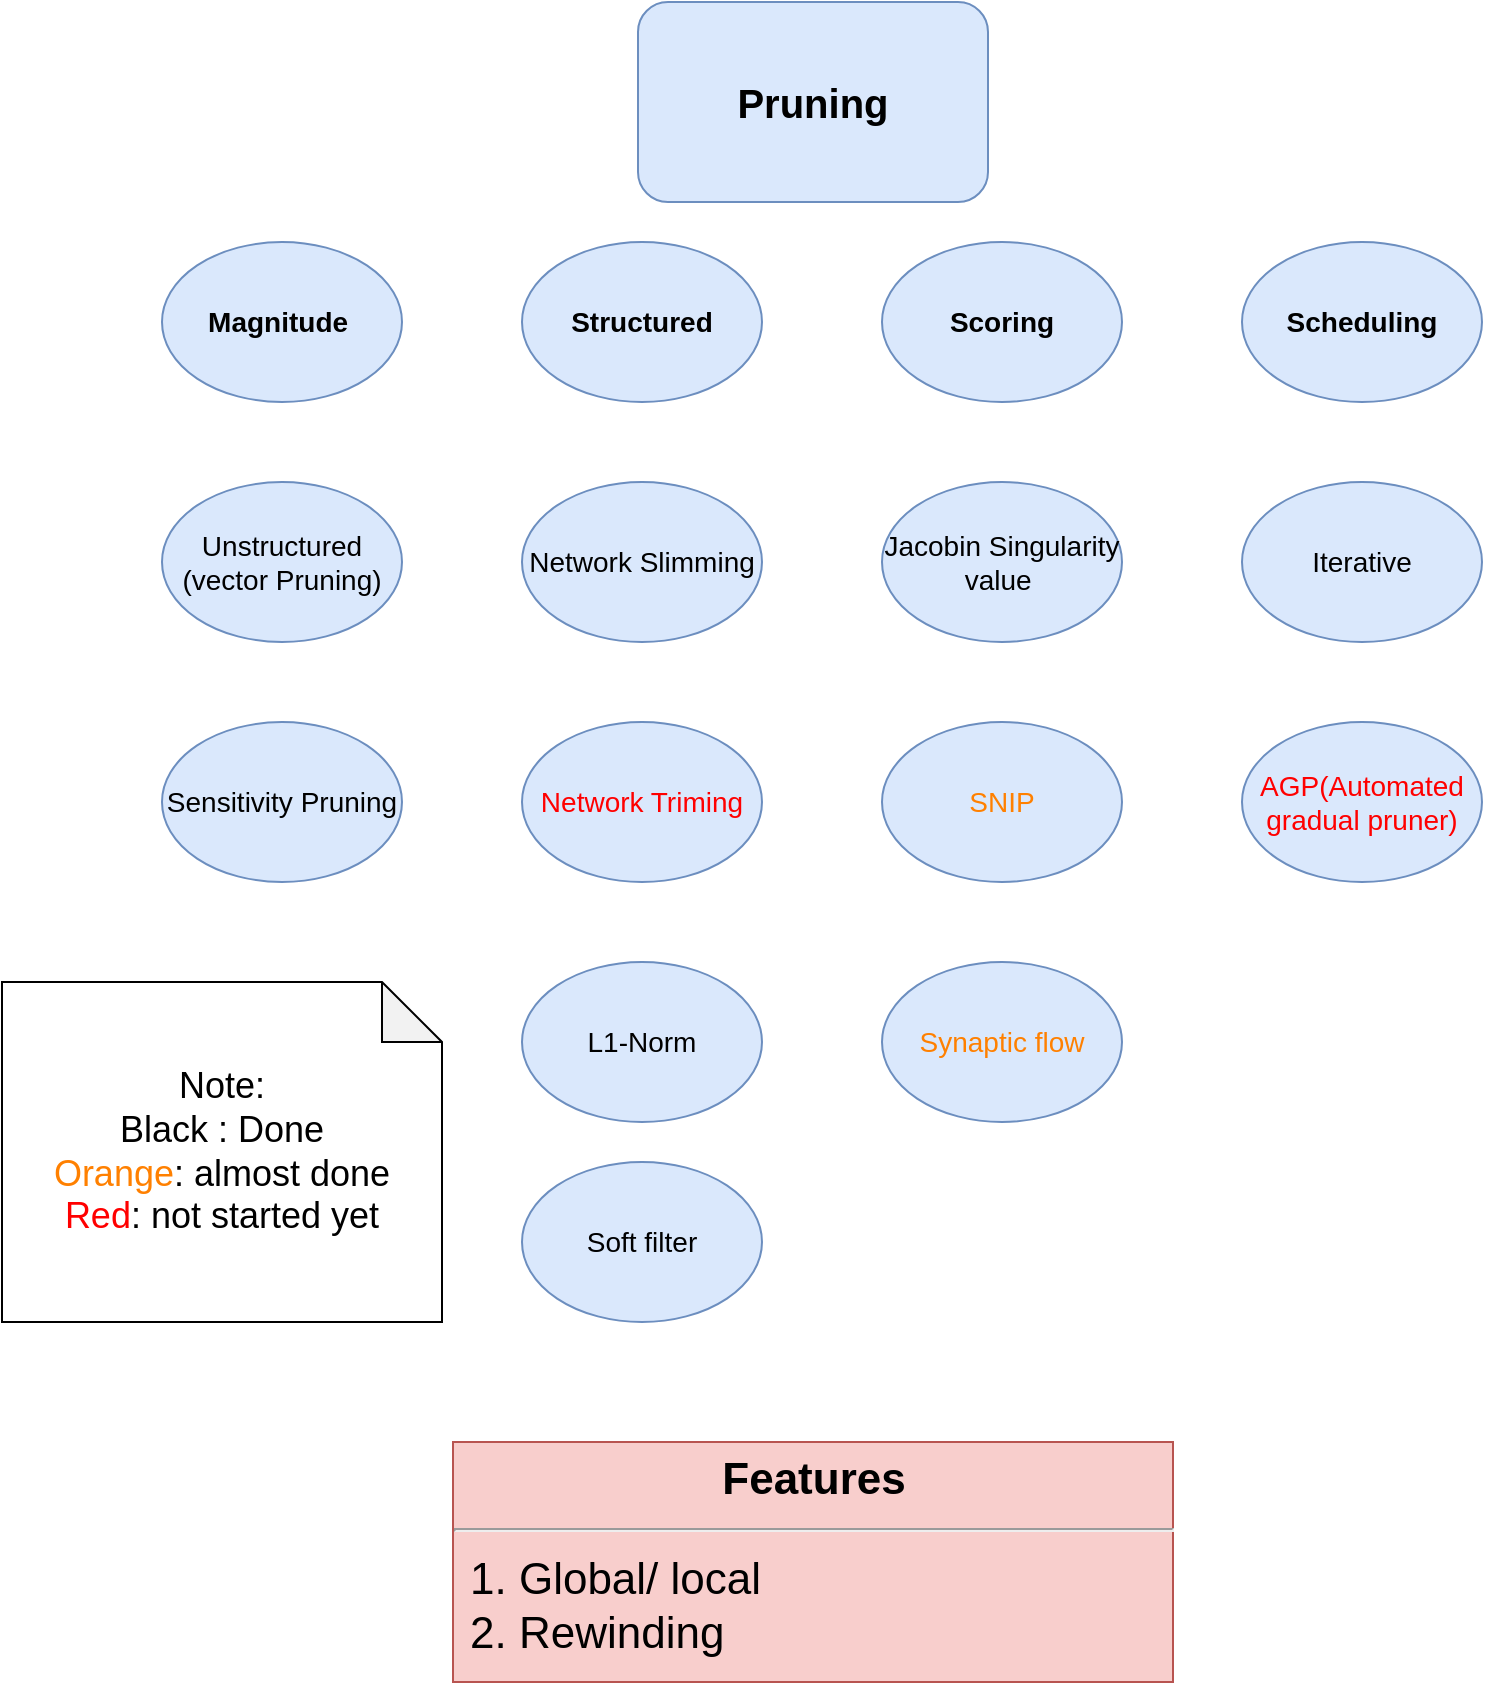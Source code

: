 <mxfile version="13.5.8" type="github">
  <diagram id="O7d8DtEBDSTAmzCauMVb" name="Page-1">
    <mxGraphModel dx="1422" dy="794" grid="1" gridSize="20" guides="1" tooltips="1" connect="1" arrows="1" fold="1" page="1" pageScale="1" pageWidth="850" pageHeight="1100" math="0" shadow="0">
      <root>
        <mxCell id="0" />
        <mxCell id="1" parent="0" />
        <mxCell id="sau1-n61bi_LrBvrhJqJ-1" value="&lt;font style=&quot;font-size: 20px&quot;&gt;&lt;b&gt;Pruning&lt;/b&gt;&lt;/font&gt;" style="rounded=1;whiteSpace=wrap;html=1;fillColor=#dae8fc;strokeColor=#6c8ebf;" vertex="1" parent="1">
          <mxGeometry x="338" y="20" width="175" height="100" as="geometry" />
        </mxCell>
        <mxCell id="sau1-n61bi_LrBvrhJqJ-6" value="&lt;font style=&quot;font-size: 14px&quot;&gt;&lt;b&gt;Magnitude&amp;nbsp;&lt;/b&gt;&lt;/font&gt;" style="ellipse;whiteSpace=wrap;html=1;fillColor=#dae8fc;strokeColor=#6c8ebf;" vertex="1" parent="1">
          <mxGeometry x="100" y="140" width="120" height="80" as="geometry" />
        </mxCell>
        <mxCell id="sau1-n61bi_LrBvrhJqJ-7" value="&lt;font style=&quot;font-size: 14px&quot;&gt;&lt;b&gt;Scheduling&lt;/b&gt;&lt;/font&gt;" style="ellipse;whiteSpace=wrap;html=1;fillColor=#dae8fc;strokeColor=#6c8ebf;" vertex="1" parent="1">
          <mxGeometry x="640" y="140" width="120" height="80" as="geometry" />
        </mxCell>
        <mxCell id="sau1-n61bi_LrBvrhJqJ-8" value="&lt;font style=&quot;font-size: 14px&quot;&gt;&lt;b&gt;Scoring&lt;/b&gt;&lt;/font&gt;" style="ellipse;whiteSpace=wrap;html=1;fillColor=#dae8fc;strokeColor=#6c8ebf;" vertex="1" parent="1">
          <mxGeometry x="460" y="140" width="120" height="80" as="geometry" />
        </mxCell>
        <mxCell id="sau1-n61bi_LrBvrhJqJ-9" value="&lt;font style=&quot;font-size: 14px&quot;&gt;&lt;b&gt;Structured&lt;/b&gt;&lt;/font&gt;" style="ellipse;whiteSpace=wrap;html=1;fillColor=#dae8fc;strokeColor=#6c8ebf;" vertex="1" parent="1">
          <mxGeometry x="280" y="140" width="120" height="80" as="geometry" />
        </mxCell>
        <mxCell id="sau1-n61bi_LrBvrhJqJ-10" value="&lt;font style=&quot;font-size: 14px&quot;&gt;Unstructured&lt;br&gt;(vector Pruning)&lt;/font&gt;" style="ellipse;whiteSpace=wrap;html=1;fillColor=#dae8fc;strokeColor=#6c8ebf;" vertex="1" parent="1">
          <mxGeometry x="100" y="260" width="120" height="80" as="geometry" />
        </mxCell>
        <mxCell id="sau1-n61bi_LrBvrhJqJ-11" value="&lt;font style=&quot;font-size: 14px&quot;&gt;Sensitivity Pruning&lt;/font&gt;" style="ellipse;whiteSpace=wrap;html=1;fillColor=#dae8fc;strokeColor=#6c8ebf;" vertex="1" parent="1">
          <mxGeometry x="100" y="380" width="120" height="80" as="geometry" />
        </mxCell>
        <mxCell id="sau1-n61bi_LrBvrhJqJ-12" value="&lt;font style=&quot;font-size: 14px&quot;&gt;Soft filter&lt;/font&gt;" style="ellipse;whiteSpace=wrap;html=1;fillColor=#dae8fc;strokeColor=#6c8ebf;" vertex="1" parent="1">
          <mxGeometry x="280" y="600" width="120" height="80" as="geometry" />
        </mxCell>
        <mxCell id="sau1-n61bi_LrBvrhJqJ-13" value="&lt;font color=&quot;#ff0000&quot; style=&quot;font-size: 14px&quot;&gt;Network Triming&lt;/font&gt;" style="ellipse;whiteSpace=wrap;html=1;fillColor=#dae8fc;strokeColor=#6c8ebf;" vertex="1" parent="1">
          <mxGeometry x="280" y="380" width="120" height="80" as="geometry" />
        </mxCell>
        <mxCell id="sau1-n61bi_LrBvrhJqJ-14" value="&lt;font style=&quot;font-size: 14px&quot;&gt;Network Slimming&lt;/font&gt;" style="ellipse;whiteSpace=wrap;html=1;fillColor=#dae8fc;strokeColor=#6c8ebf;" vertex="1" parent="1">
          <mxGeometry x="280" y="260" width="120" height="80" as="geometry" />
        </mxCell>
        <mxCell id="sau1-n61bi_LrBvrhJqJ-15" value="&lt;font style=&quot;font-size: 14px&quot;&gt;L1-Norm&lt;/font&gt;" style="ellipse;whiteSpace=wrap;html=1;fillColor=#dae8fc;strokeColor=#6c8ebf;" vertex="1" parent="1">
          <mxGeometry x="280" y="500" width="120" height="80" as="geometry" />
        </mxCell>
        <mxCell id="sau1-n61bi_LrBvrhJqJ-16" value="&lt;font style=&quot;font-size: 14px&quot;&gt;Jacobin Singularity&lt;br&gt;value&amp;nbsp;&lt;/font&gt;" style="ellipse;whiteSpace=wrap;html=1;fillColor=#dae8fc;strokeColor=#6c8ebf;" vertex="1" parent="1">
          <mxGeometry x="460" y="260" width="120" height="80" as="geometry" />
        </mxCell>
        <mxCell id="sau1-n61bi_LrBvrhJqJ-17" value="&lt;font style=&quot;font-size: 14px&quot; color=&quot;#ff8000&quot;&gt;SNIP&lt;/font&gt;" style="ellipse;whiteSpace=wrap;html=1;fillColor=#dae8fc;strokeColor=#6c8ebf;" vertex="1" parent="1">
          <mxGeometry x="460" y="380" width="120" height="80" as="geometry" />
        </mxCell>
        <mxCell id="sau1-n61bi_LrBvrhJqJ-18" value="&lt;font style=&quot;font-size: 14px&quot; color=&quot;#ff8000&quot;&gt;Synaptic flow&lt;/font&gt;" style="ellipse;whiteSpace=wrap;html=1;fillColor=#dae8fc;strokeColor=#6c8ebf;" vertex="1" parent="1">
          <mxGeometry x="460" y="500" width="120" height="80" as="geometry" />
        </mxCell>
        <mxCell id="sau1-n61bi_LrBvrhJqJ-19" value="&lt;font style=&quot;font-size: 14px&quot;&gt;Iterative&lt;/font&gt;" style="ellipse;whiteSpace=wrap;html=1;fillColor=#dae8fc;strokeColor=#6c8ebf;" vertex="1" parent="1">
          <mxGeometry x="640" y="260" width="120" height="80" as="geometry" />
        </mxCell>
        <mxCell id="sau1-n61bi_LrBvrhJqJ-20" value="&lt;font color=&quot;#ff0000&quot; style=&quot;font-size: 14px&quot;&gt;AGP(Automated gradual pruner)&lt;/font&gt;" style="ellipse;whiteSpace=wrap;html=1;fillColor=#dae8fc;strokeColor=#6c8ebf;" vertex="1" parent="1">
          <mxGeometry x="640" y="380" width="120" height="80" as="geometry" />
        </mxCell>
        <mxCell id="sau1-n61bi_LrBvrhJqJ-23" value="&lt;font style=&quot;font-size: 18px&quot;&gt;Note:&lt;br&gt;Black : Done&lt;br&gt;&lt;font color=&quot;#ff8000&quot;&gt;Orange&lt;/font&gt;: almost done&lt;br&gt;&lt;font color=&quot;#ff0000&quot;&gt;Red&lt;/font&gt;: not started yet&lt;/font&gt;" style="shape=note;whiteSpace=wrap;html=1;backgroundOutline=1;darkOpacity=0.05;" vertex="1" parent="1">
          <mxGeometry x="20" y="510" width="220" height="170" as="geometry" />
        </mxCell>
        <mxCell id="sau1-n61bi_LrBvrhJqJ-26" value="&lt;p style=&quot;margin: 6px 0px 0px ; text-align: center ; font-size: 22px&quot;&gt;&lt;b&gt;&lt;font style=&quot;font-size: 22px&quot;&gt;Features&lt;/font&gt;&lt;/b&gt;&lt;/p&gt;&lt;hr style=&quot;font-size: 22px&quot;&gt;&lt;p style=&quot;margin: 0px 0px 0px 8px ; font-size: 22px&quot;&gt;&lt;font style=&quot;font-size: 22px&quot;&gt;1. Global/ local&amp;nbsp;&lt;/font&gt;&lt;/p&gt;&lt;p style=&quot;margin: 0px 0px 0px 8px ; font-size: 22px&quot;&gt;&lt;font style=&quot;font-size: 22px&quot;&gt;2. Rewinding&lt;/font&gt;&lt;/p&gt;&lt;p style=&quot;margin: 0px 0px 0px 8px ; font-size: 22px&quot;&gt;&lt;br&gt;&lt;/p&gt;" style="align=left;overflow=fill;html=1;dropTarget=0;fillColor=#f8cecc;strokeColor=#b85450;" vertex="1" parent="1">
          <mxGeometry x="245.5" y="740" width="360" height="120" as="geometry" />
        </mxCell>
      </root>
    </mxGraphModel>
  </diagram>
</mxfile>

